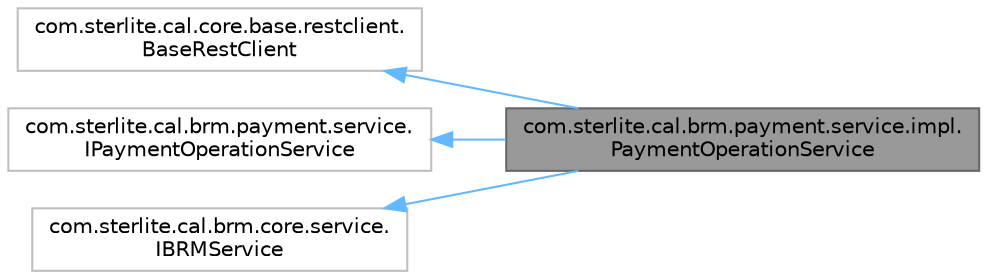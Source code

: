 digraph "com.sterlite.cal.brm.payment.service.impl.PaymentOperationService"
{
 // LATEX_PDF_SIZE
  bgcolor="transparent";
  edge [fontname=Helvetica,fontsize=10,labelfontname=Helvetica,labelfontsize=10];
  node [fontname=Helvetica,fontsize=10,shape=box,height=0.2,width=0.4];
  rankdir="LR";
  Node1 [id="Node000001",label="com.sterlite.cal.brm.payment.service.impl.\lPaymentOperationService",height=0.2,width=0.4,color="gray40", fillcolor="grey60", style="filled", fontcolor="black",tooltip=" "];
  Node2 -> Node1 [id="edge1_Node000001_Node000002",dir="back",color="steelblue1",style="solid",tooltip=" "];
  Node2 [id="Node000002",label="com.sterlite.cal.core.base.restclient.\lBaseRestClient",height=0.2,width=0.4,color="grey75", fillcolor="white", style="filled",URL="$classcom_1_1sterlite_1_1cal_1_1core_1_1base_1_1restclient_1_1_base_rest_client.html",tooltip=" "];
  Node3 -> Node1 [id="edge2_Node000001_Node000003",dir="back",color="steelblue1",style="solid",tooltip=" "];
  Node3 [id="Node000003",label="com.sterlite.cal.brm.payment.service.\lIPaymentOperationService",height=0.2,width=0.4,color="grey75", fillcolor="white", style="filled",URL="$interfacecom_1_1sterlite_1_1cal_1_1brm_1_1payment_1_1service_1_1_i_payment_operation_service.html",tooltip=" "];
  Node4 -> Node1 [id="edge3_Node000001_Node000004",dir="back",color="steelblue1",style="solid",tooltip=" "];
  Node4 [id="Node000004",label="com.sterlite.cal.brm.core.service.\lIBRMService",height=0.2,width=0.4,color="grey75", fillcolor="white", style="filled",URL="$interfacecom_1_1sterlite_1_1cal_1_1brm_1_1core_1_1service_1_1_i_b_r_m_service.html",tooltip=" "];
}
